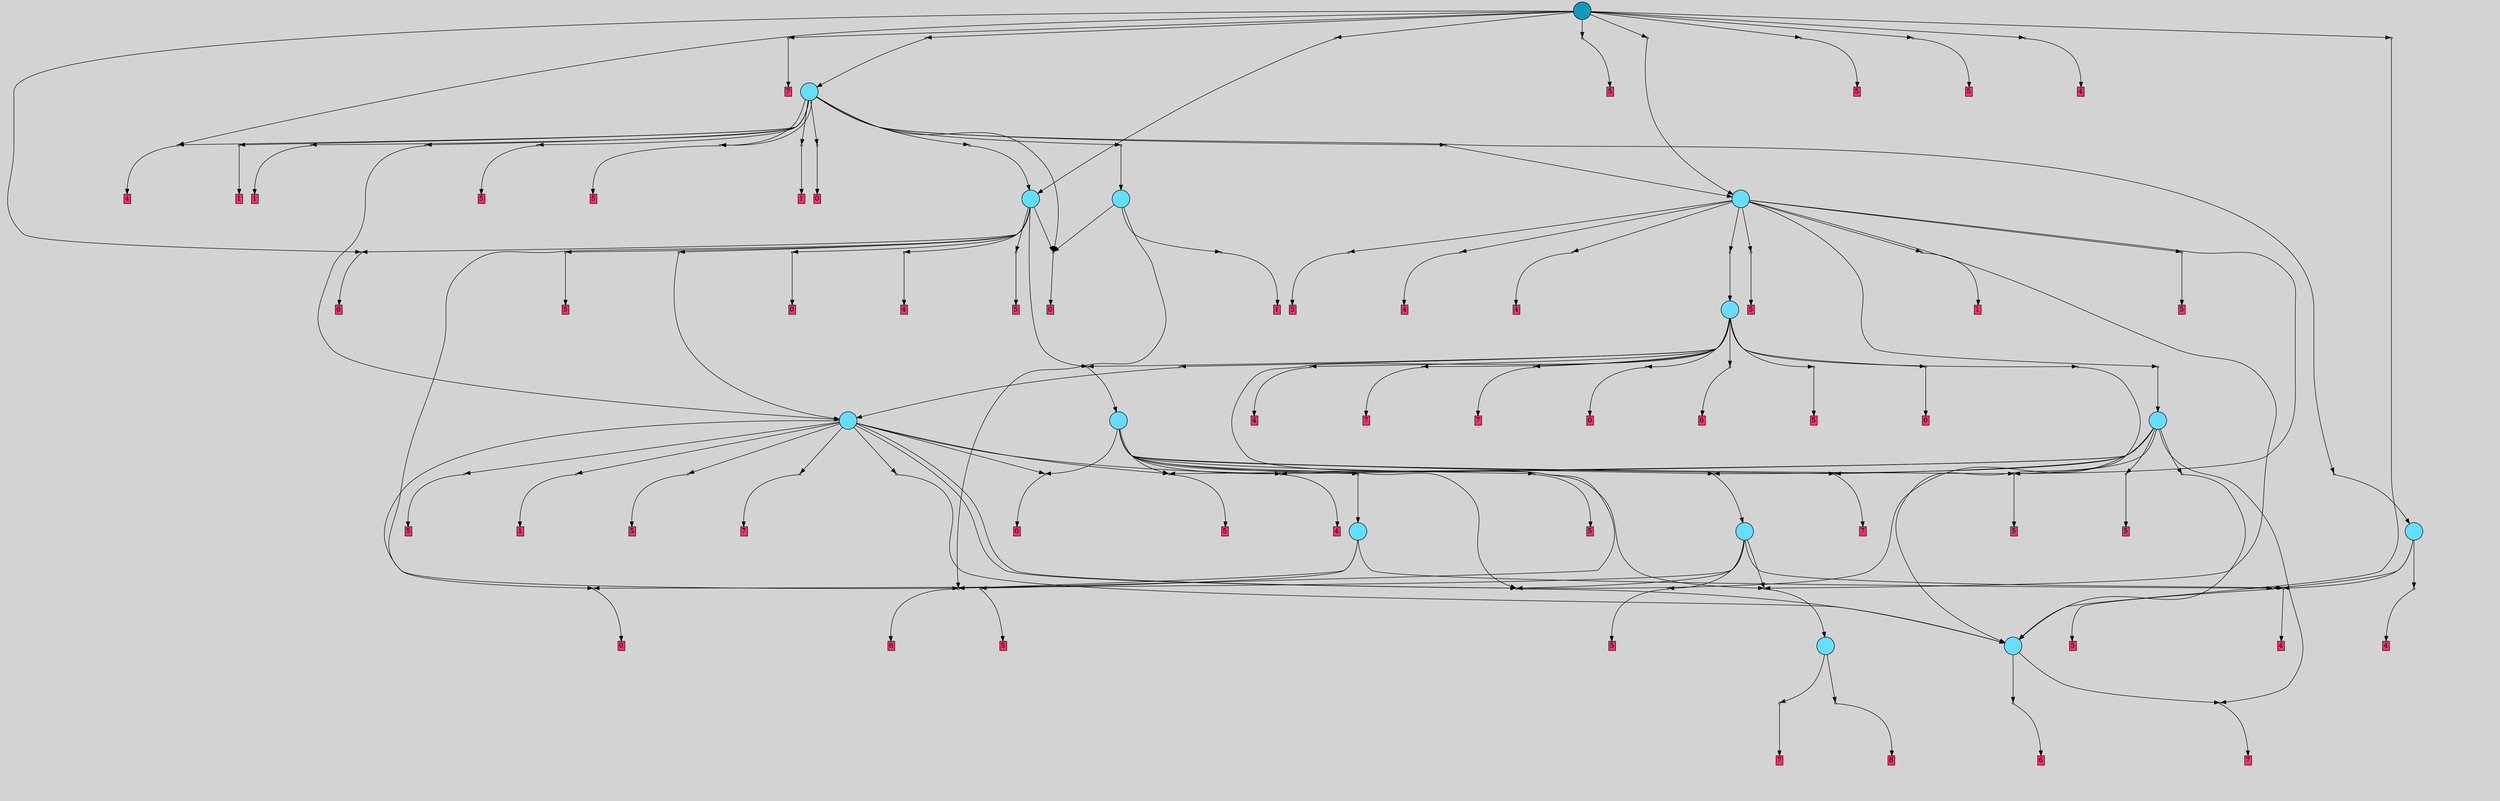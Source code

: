 // File exported with GEGELATI v1.3.1
// On the 2024-04-09 20:12:05
// With the File::TPGGraphDotExporter
digraph{
	graph[pad = "0.212, 0.055" bgcolor = lightgray]
	node[shape=circle style = filled label = ""]
		T0 [fillcolor="#66ddff"]
		T4 [fillcolor="#66ddff"]
		T5 [fillcolor="#66ddff"]
		T6 [fillcolor="#66ddff"]
		T7 [fillcolor="#66ddff"]
		T55 [fillcolor="#66ddff"]
		T128 [fillcolor="#66ddff"]
		T181 [fillcolor="#66ddff"]
		T197 [fillcolor="#66ddff"]
		T337 [fillcolor="#66ddff"]
		T366 [fillcolor="#66ddff"]
		T436 [fillcolor="#66ddff"]
		T609 [fillcolor="#66ddff"]
		T786 [fillcolor="#1199bb"]
		P15662 [fillcolor="#cccccc" shape=point] //
		I15662 [shape=box style=invis label="6|6&4|3#4|4#4|0#4|5&#92;n5|3&3|1#2|7#3|0#4|5&#92;n0|6&1|0#4|4#0|0#4|0&#92;n2|5&0|1#4|2#3|0#3|7&#92;n5|3&4|3#2|0#0|7#0|1&#92;n3|4&4|2#0|7#4|4#3|0&#92;n0|3&0|1#2|1#2|4#0|2&#92;n0|2&4|6#2|3#3|4#2|6&#92;n5|7&2|0#2|6#0|7#4|1&#92;n"]
		P15662 -> I15662[style=invis]
		A10056 [fillcolor="#ff3366" shape=box margin=0.03 width=0 height=0 label="0"]
		T0 -> P15662 -> A10056
		P15663 [fillcolor="#cccccc" shape=point] //
		I15663 [shape=box style=invis label="5|1&2|7#0|3#1|5#1|7&#92;n5|7&3|0#3|7#0|0#2|0&#92;n5|0&1|4#2|6#4|6#4|4&#92;n6|3&2|4#1|1#4|0#4|3&#92;n1|7&1|6#4|5#0|0#0|3&#92;n7|6&1|6#0|7#1|4#3|3&#92;n"]
		P15663 -> I15663[style=invis]
		A10057 [fillcolor="#ff3366" shape=box margin=0.03 width=0 height=0 label="1"]
		T0 -> P15663 -> A10057
		P15664 [fillcolor="#cccccc" shape=point] //
		I15664 [shape=box style=invis label="2|5&2|2#2|5#2|7#0|1&#92;n1|2&0|7#0|3#0|3#1|4&#92;n4|2&2|0#3|1#4|3#0|6&#92;n0|1&3|2#4|5#3|5#0|4&#92;n3|3&1|1#0|6#4|4#3|2&#92;n5|5&1|5#2|6#3|0#3|5&#92;n4|2&1|6#2|1#4|1#4|4&#92;n"]
		P15664 -> I15664[style=invis]
		A10058 [fillcolor="#ff3366" shape=box margin=0.03 width=0 height=0 label="4"]
		T4 -> P15664 -> A10058
		P15665 [fillcolor="#cccccc" shape=point] //
		I15665 [shape=box style=invis label="7|6&1|7#1|4#1|6#3|3&#92;n5|0&1|3#4|5#4|4#0|0&#92;n8|3&1|6#2|4#4|2#2|1&#92;n1|7&1|0#3|6#1|3#1|4&#92;n"]
		P15665 -> I15665[style=invis]
		A10059 [fillcolor="#ff3366" shape=box margin=0.03 width=0 height=0 label="5"]
		T4 -> P15665 -> A10059
		P15666 [fillcolor="#cccccc" shape=point] //
		I15666 [shape=box style=invis label="4|2&0|5#1|7#1|7#4|4&#92;n0|1&3|0#4|3#0|5#1|6&#92;n1|0&1|5#3|5#4|7#0|0&#92;n7|6&3|5#4|2#0|7#2|2&#92;n4|4&2|7#1|6#0|0#4|6&#92;n0|4&3|2#3|7#2|4#3|2&#92;n8|2&4|1#1|1#1|4#1|6&#92;n5|4&1|5#3|0#3|4#2|4&#92;n6|6&2|5#4|7#1|6#0|7&#92;n"]
		P15666 -> I15666[style=invis]
		A10060 [fillcolor="#ff3366" shape=box margin=0.03 width=0 height=0 label="5"]
		T5 -> P15666 -> A10060
		P15667 [fillcolor="#cccccc" shape=point] //
		I15667 [shape=box style=invis label="8|0&0|1#0|7#4|0#2|7&#92;n6|6&3|4#0|3#3|0#2|6&#92;n0|4&3|6#1|0#2|2#1|7&#92;n7|1&2|3#4|5#2|4#4|6&#92;n"]
		P15667 -> I15667[style=invis]
		A10061 [fillcolor="#ff3366" shape=box margin=0.03 width=0 height=0 label="6"]
		T5 -> P15667 -> A10061
		P15668 [fillcolor="#cccccc" shape=point] //
		I15668 [shape=box style=invis label="0|4&2|7#0|1#2|2#1|4&#92;n1|7&4|5#1|2#3|2#1|7&#92;n3|1&0|4#0|3#2|4#0|1&#92;n5|7&3|3#3|7#1|3#4|4&#92;n4|1&3|2#4|6#4|6#4|7&#92;n7|5&3|0#1|5#4|7#4|5&#92;n"]
		P15668 -> I15668[style=invis]
		A10062 [fillcolor="#ff3366" shape=box margin=0.03 width=0 height=0 label="6"]
		T6 -> P15668 -> A10062
		P15669 [fillcolor="#cccccc" shape=point] //
		I15669 [shape=box style=invis label="6|4&1|1#0|2#3|3#4|7&#92;n6|6&0|0#0|5#2|6#4|7&#92;n0|2&2|2#2|0#1|5#3|6&#92;n7|5&4|6#4|6#1|4#4|3&#92;n"]
		P15669 -> I15669[style=invis]
		A10063 [fillcolor="#ff3366" shape=box margin=0.03 width=0 height=0 label="7"]
		T6 -> P15669 -> A10063
		P15670 [fillcolor="#cccccc" shape=point] //
		I15670 [shape=box style=invis label="7|2&2|4#3|5#2|6#1|4&#92;n2|2&3|7#4|5#1|4#4|2&#92;n0|7&4|3#4|5#4|1#3|6&#92;n"]
		P15670 -> I15670[style=invis]
		A10064 [fillcolor="#ff3366" shape=box margin=0.03 width=0 height=0 label="7"]
		T7 -> P15670 -> A10064
		P15671 [fillcolor="#cccccc" shape=point] //
		I15671 [shape=box style=invis label="5|5&0|3#0|2#0|6#1|0&#92;n4|0&4|0#1|4#3|5#1|6&#92;n5|3&1|1#1|2#1|3#0|4&#92;n4|4&3|3#0|6#0|7#1|0&#92;n7|7&2|4#3|6#0|7#2|1&#92;n7|1&3|5#0|1#4|7#3|2&#92;n3|3&1|2#4|7#1|1#0|0&#92;n8|3&1|6#2|0#0|1#0|3&#92;n4|6&1|6#0|3#1|2#2|3&#92;n8|5&2|1#2|5#3|0#4|5&#92;n"]
		P15671 -> I15671[style=invis]
		A10065 [fillcolor="#ff3366" shape=box margin=0.03 width=0 height=0 label="8"]
		T7 -> P15671 -> A10065
		T0 -> P15667
		P15672 [fillcolor="#cccccc" shape=point] //
		I15672 [shape=box style=invis label="0|3&3|5#2|0#3|2#4|0&#92;n7|1&2|2#2|2#3|2#3|0&#92;n6|2&1|1#4|7#0|0#0|4&#92;n3|6&0|3#1|0#2|0#0|2&#92;n4|7&3|0#0|7#4|1#4|3&#92;n7|3&1|7#2|3#3|2#2|4&#92;n4|6&2|5#0|0#3|3#1|2&#92;n4|0&1|5#4|6#2|7#0|1&#92;n3|3&1|2#2|1#0|7#4|4&#92;n3|2&0|4#1|3#3|0#1|6&#92;n"]
		P15672 -> I15672[style=invis]
		A10066 [fillcolor="#ff3366" shape=box margin=0.03 width=0 height=0 label="4"]
		T4 -> P15672 -> A10066
		T5 -> P15665
		P15673 [fillcolor="#cccccc" shape=point] //
		I15673 [shape=box style=invis label="7|6&3|5#4|2#0|7#2|2&#92;n0|1&3|0#4|3#0|5#1|6&#92;n1|0&1|5#3|5#4|7#0|0&#92;n4|2&0|5#1|7#1|7#4|4&#92;n4|4&2|7#1|6#0|0#4|6&#92;n0|4&3|2#3|7#2|4#3|2&#92;n8|2&4|1#1|1#1|4#1|6&#92;n5|4&1|5#3|0#3|4#2|4&#92;n6|6&2|5#4|7#1|0#0|7&#92;n"]
		P15673 -> I15673[style=invis]
		A10067 [fillcolor="#ff3366" shape=box margin=0.03 width=0 height=0 label="5"]
		T55 -> P15673 -> A10067
		P15674 [fillcolor="#cccccc" shape=point] //
		I15674 [shape=box style=invis label="0|4&3|6#3|0#2|2#1|7&#92;n6|0&3|4#3|3#3|0#2|6&#92;n8|4&0|7#1|6#0|0#2|4&#92;n"]
		P15674 -> I15674[style=invis]
		T55 -> P15674 -> T7
		P15675 [fillcolor="#cccccc" shape=point] //
		I15675 [shape=box style=invis label="2|2&3|7#4|5#1|4#4|2&#92;n6|0&3|1#1|0#0|7#1|4&#92;n0|7&4|3#4|5#4|1#3|6&#92;n"]
		P15675 -> I15675[style=invis]
		T55 -> P15675 -> T6
		P15676 [fillcolor="#cccccc" shape=point] //
		I15676 [shape=box style=invis label="2|7&4|5#4|1#0|4#1|5&#92;n4|1&2|7#0|7#2|1#3|3&#92;n4|0&2|2#0|3#4|4#1|0&#92;n8|6&3|1#3|0#4|1#3|6&#92;n8|5&3|1#3|1#0|2#1|3&#92;n3|3&1|2#0|2#1|6#3|0&#92;n3|3&2|5#4|6#0|7#0|5&#92;n2|3&4|7#2|3#3|2#3|4&#92;n2|4&0|6#1|3#0|4#4|5&#92;n"]
		P15676 -> I15676[style=invis]
		A10068 [fillcolor="#ff3366" shape=box margin=0.03 width=0 height=0 label="0"]
		T55 -> P15676 -> A10068
		T55 -> P15672
		T128 -> P15669
		P15677 [fillcolor="#cccccc" shape=point] //
		I15677 [shape=box style=invis label="6|0&3|1#1|0#0|7#1|4&#92;n2|2&0|7#4|5#1|4#4|2&#92;n"]
		P15677 -> I15677[style=invis]
		T128 -> P15677 -> T6
		P15678 [fillcolor="#cccccc" shape=point] //
		I15678 [shape=box style=invis label="4|2&0|5#1|7#1|7#4|4&#92;n0|1&3|0#4|3#0|5#1|6&#92;n1|0&1|5#3|5#4|7#0|0&#92;n7|6&3|5#4|2#0|7#2|2&#92;n4|4&2|7#1|6#0|0#4|6&#92;n0|4&3|2#3|7#2|4#3|2&#92;n4|3&3|0#4|7#3|1#1|5&#92;n8|2&4|1#1|1#3|4#1|6&#92;n5|4&1|5#3|0#3|4#2|4&#92;n6|6&2|5#4|7#1|6#0|7&#92;n"]
		P15678 -> I15678[style=invis]
		A10069 [fillcolor="#ff3366" shape=box margin=0.03 width=0 height=0 label="5"]
		T128 -> P15678 -> A10069
		P15679 [fillcolor="#cccccc" shape=point] //
		I15679 [shape=box style=invis label="0|7&4|2#4|5#4|1#3|6&#92;n6|0&3|1#1|4#4|7#0|4&#92;n7|0&4|0#1|0#2|1#1|7&#92;n"]
		P15679 -> I15679[style=invis]
		T128 -> P15679 -> T55
		P15680 [fillcolor="#cccccc" shape=point] //
		I15680 [shape=box style=invis label="2|0&4|4#1|0#3|6#1|1&#92;n5|5&1|2#3|6#3|0#3|5&#92;n1|2&0|7#0|3#0|3#1|4&#92;n3|1&1|0#0|5#2|0#2|7&#92;n5|5&2|2#2|5#2|7#0|1&#92;n3|5&1|1#0|6#4|4#3|2&#92;n"]
		P15680 -> I15680[style=invis]
		A10070 [fillcolor="#ff3366" shape=box margin=0.03 width=0 height=0 label="4"]
		T128 -> P15680 -> A10070
		P15681 [fillcolor="#cccccc" shape=point] //
		I15681 [shape=box style=invis label="4|2&0|5#1|7#1|7#4|4&#92;n0|1&3|0#4|3#0|5#1|6&#92;n1|0&1|5#3|5#4|7#0|0&#92;n7|6&3|5#3|2#0|7#2|2&#92;n0|4&3|2#3|7#2|4#3|2&#92;n5|4&1|5#3|0#3|4#2|4&#92;n8|2&4|1#1|1#1|4#1|6&#92;n6|6&2|5#4|7#1|6#0|7&#92;n"]
		P15681 -> I15681[style=invis]
		A10071 [fillcolor="#ff3366" shape=box margin=0.03 width=0 height=0 label="5"]
		T128 -> P15681 -> A10071
		P15682 [fillcolor="#cccccc" shape=point] //
		I15682 [shape=box style=invis label="6|6&3|4#2|1#0|7#3|3&#92;n2|7&1|5#3|6#3|5#0|6&#92;n3|1&0|0#0|4#0|7#1|1&#92;n8|7&3|6#3|5#1|4#2|7&#92;n6|7&4|3#0|0#0|5#3|4&#92;n8|1&1|5#0|4#2|6#2|5&#92;n0|2&4|5#2|5#0|6#3|2&#92;n2|0&3|5#4|7#1|1#0|1&#92;n"]
		P15682 -> I15682[style=invis]
		A10072 [fillcolor="#ff3366" shape=box margin=0.03 width=0 height=0 label="5"]
		T128 -> P15682 -> A10072
		P15683 [fillcolor="#cccccc" shape=point] //
		I15683 [shape=box style=invis label="1|1&0|2#3|0#3|4#2|6&#92;n6|4&1|1#0|2#3|3#4|7&#92;n0|2&2|2#2|0#1|5#3|6&#92;n7|5&4|6#4|6#1|4#4|3&#92;n"]
		P15683 -> I15683[style=invis]
		A10073 [fillcolor="#ff3366" shape=box margin=0.03 width=0 height=0 label="7"]
		T128 -> P15683 -> A10073
		T128 -> P15675
		P15684 [fillcolor="#cccccc" shape=point] //
		I15684 [shape=box style=invis label="4|7&3|5#3|6#1|3#2|6&#92;n7|0&3|4#3|5#3|5#0|3&#92;n"]
		P15684 -> I15684[style=invis]
		T181 -> P15684 -> T5
		T181 -> P15679
		T181 -> P15680
		T181 -> P15681
		P15685 [fillcolor="#cccccc" shape=point] //
		I15685 [shape=box style=invis label="8|7&3|6#3|5#1|4#2|7&#92;n3|1&0|0#0|4#0|5#1|1&#92;n6|6&3|4#2|1#0|7#3|3&#92;n3|3&1|1#3|0#1|1#4|7&#92;n1|7&1|2#0|5#1|3#3|7&#92;n8|1&1|5#0|4#2|6#2|5&#92;n6|7&4|3#0|0#0|5#3|7&#92;n2|7&1|5#3|6#3|5#0|6&#92;n6|0&3|5#4|7#1|1#0|1&#92;n"]
		P15685 -> I15685[style=invis]
		A10074 [fillcolor="#ff3366" shape=box margin=0.03 width=0 height=0 label="5"]
		T181 -> P15685 -> A10074
		T181 -> P15683
		T181 -> P15675
		T181 -> P15674
		T181 -> P15682
		P15686 [fillcolor="#cccccc" shape=point] //
		I15686 [shape=box style=invis label="6|6&4|3#4|4#4|0#4|5&#92;n5|3&3|1#2|7#3|0#4|5&#92;n7|0&4|5#2|3#2|3#1|2&#92;n0|3&1|0#4|4#0|0#4|0&#92;n5|3&4|3#2|0#0|7#0|1&#92;n2|5&0|1#4|2#3|0#3|7&#92;n0|3&0|1#2|1#2|4#0|2&#92;n0|2&4|6#2|3#3|4#2|6&#92;n5|7&2|0#4|6#0|7#4|1&#92;n"]
		P15686 -> I15686[style=invis]
		A10075 [fillcolor="#ff3366" shape=box margin=0.03 width=0 height=0 label="0"]
		T181 -> P15686 -> A10075
		T197 -> P15675
		P15687 [fillcolor="#cccccc" shape=point] //
		I15687 [shape=box style=invis label="5|1&2|7#0|3#1|5#1|7&#92;n5|0&1|4#2|6#4|6#4|2&#92;n6|6&2|4#1|1#4|0#4|3&#92;n4|3&4|6#0|1#4|4#4|6&#92;n3|4&3|5#2|5#2|5#3|1&#92;n7|6&1|6#0|7#1|4#3|3&#92;n1|7&1|6#4|5#0|0#0|3&#92;n"]
		P15687 -> I15687[style=invis]
		A10076 [fillcolor="#ff3366" shape=box margin=0.03 width=0 height=0 label="1"]
		T197 -> P15687 -> A10076
		T197 -> P15686
		T197 -> P15682
		P15688 [fillcolor="#cccccc" shape=point] //
		I15688 [shape=box style=invis label="0|4&3|2#3|7#2|4#3|2&#92;n4|2&0|5#1|7#1|7#1|4&#92;n1|4&3|2#4|7#4|5#1|0&#92;n8|7&2|6#1|6#0|0#4|6&#92;n1|0&1|2#3|5#4|7#0|0&#92;n1|0&3|5#0|2#4|2#1|4&#92;n7|6&3|5#4|2#0|7#2|2&#92;n5|4&1|5#3|0#3|4#0|4&#92;n"]
		P15688 -> I15688[style=invis]
		A10077 [fillcolor="#ff3366" shape=box margin=0.03 width=0 height=0 label="5"]
		T197 -> P15688 -> A10077
		P15689 [fillcolor="#cccccc" shape=point] //
		I15689 [shape=box style=invis label="0|2&2|2#2|0#1|2#3|6&#92;n2|0&4|6#3|7#4|4#3|7&#92;n6|3&0|0#0|5#2|6#4|6&#92;n2|1&0|3#4|6#3|7#2|3&#92;n2|4&1|1#4|2#4|2#2|6&#92;n0|6&4|0#2|0#3|1#2|1&#92;n"]
		P15689 -> I15689[style=invis]
		A10078 [fillcolor="#ff3366" shape=box margin=0.03 width=0 height=0 label="7"]
		T197 -> P15689 -> A10078
		T197 -> P15680
		P15690 [fillcolor="#cccccc" shape=point] //
		I15690 [shape=box style=invis label="3|0&2|1#4|5#4|6#4|3&#92;n4|6&2|6#2|0#3|2#1|2&#92;n3|4&2|3#3|2#4|5#1|6&#92;n0|7&1|0#4|2#3|1#2|4&#92;n3|6&2|3#3|3#4|5#4|7&#92;n"]
		P15690 -> I15690[style=invis]
		T197 -> P15690 -> T6
		P15691 [fillcolor="#cccccc" shape=point] //
		I15691 [shape=box style=invis label="3|0&2|1#4|6#3|0#3|5&#92;n4|2&0|5#1|7#1|7#4|4&#92;n1|0&1|5#3|5#4|7#0|0&#92;n0|1&3|0#4|3#0|5#1|6&#92;n0|4&3|2#3|7#2|4#3|2&#92;n5|4&3|5#3|0#3|4#2|4&#92;n6|6&2|5#4|7#1|6#0|7&#92;n6|0&3|5#3|7#2|5#3|2&#92;n"]
		P15691 -> I15691[style=invis]
		A10079 [fillcolor="#ff3366" shape=box margin=0.03 width=0 height=0 label="5"]
		T197 -> P15691 -> A10079
		T197 -> P15676
		T197 -> P15675
		P15692 [fillcolor="#cccccc" shape=point] //
		I15692 [shape=box style=invis label="6|5&2|2#4|1#0|4#1|0&#92;n7|0&4|0#1|5#2|6#1|7&#92;n"]
		P15692 -> I15692[style=invis]
		T337 -> P15692 -> T197
		P15693 [fillcolor="#cccccc" shape=point] //
		I15693 [shape=box style=invis label="0|2&4|5#2|5#0|6#3|2&#92;n3|6&0|1#0|6#1|2#0|7&#92;n8|7&0|6#3|5#1|4#2|7&#92;n5|1&1|0#0|1#4|1#3|1&#92;n8|1&1|5#0|4#2|6#2|5&#92;n2|7&1|5#3|6#3|5#0|6&#92;n6|7&4|3#0|0#0|5#3|4&#92;n2|0&3|5#4|7#1|3#0|1&#92;n"]
		P15693 -> I15693[style=invis]
		A10080 [fillcolor="#ff3366" shape=box margin=0.03 width=0 height=0 label="5"]
		T337 -> P15693 -> A10080
		P15694 [fillcolor="#cccccc" shape=point] //
		I15694 [shape=box style=invis label="4|1&2|3#2|7#3|4#3|5&#92;n5|3&2|1#2|7#3|0#4|1&#92;n5|3&2|2#0|0#4|5#2|2&#92;n5|3&4|3#2|6#0|7#0|5&#92;n6|4&1|6#3|2#4|0#0|5&#92;n3|0&3|7#4|3#1|2#4|7&#92;n5|3&1|5#4|4#0|0#4|7&#92;n4|4&0|7#4|0#4|7#4|5&#92;n"]
		P15694 -> I15694[style=invis]
		A10081 [fillcolor="#ff3366" shape=box margin=0.03 width=0 height=0 label="0"]
		T337 -> P15694 -> A10081
		P15695 [fillcolor="#cccccc" shape=point] //
		I15695 [shape=box style=invis label="4|0&2|3#3|1#3|6#2|3&#92;n0|1&3|2#4|5#3|5#0|4&#92;n4|0&2|0#3|1#4|3#0|6&#92;n5|5&1|5#2|6#3|4#3|5&#92;n4|3&0|7#0|3#0|3#1|4&#92;n6|3&1|1#0|6#4|4#3|2&#92;n5|0&4|7#2|3#4|4#3|3&#92;n2|5&2|2#2|5#2|7#0|1&#92;n4|2&1|6#2|1#4|1#4|4&#92;n"]
		P15695 -> I15695[style=invis]
		A10082 [fillcolor="#ff3366" shape=box margin=0.03 width=0 height=0 label="4"]
		T337 -> P15695 -> A10082
		P15696 [fillcolor="#cccccc" shape=point] //
		I15696 [shape=box style=invis label="5|0&3|7#4|5#1|5#2|2&#92;n"]
		P15696 -> I15696[style=invis]
		A10083 [fillcolor="#ff3366" shape=box margin=0.03 width=0 height=0 label="7"]
		T337 -> P15696 -> A10083
		T337 -> P15667
		P15697 [fillcolor="#cccccc" shape=point] //
		I15697 [shape=box style=invis label="7|0&2|1#1|0#1|7#1|4&#92;n4|0&1|4#3|3#0|6#0|0&#92;n"]
		P15697 -> I15697[style=invis]
		T337 -> P15697 -> T6
		P15698 [fillcolor="#cccccc" shape=point] //
		I15698 [shape=box style=invis label="2|0&4|6#3|7#4|4#3|7&#92;n6|3&0|0#0|5#2|6#4|6&#92;n2|1&0|3#4|6#2|4#2|3&#92;n2|4&1|1#4|2#4|2#2|6&#92;n"]
		P15698 -> I15698[style=invis]
		A10084 [fillcolor="#ff3366" shape=box margin=0.03 width=0 height=0 label="7"]
		T337 -> P15698 -> A10084
		P15699 [fillcolor="#cccccc" shape=point] //
		I15699 [shape=box style=invis label="4|1&2|3#2|7#3|4#3|5&#92;n5|3&4|3#2|6#0|7#0|5&#92;n5|3&2|2#0|0#4|5#2|2&#92;n5|3&2|1#2|7#3|0#4|1&#92;n6|4&1|5#3|2#4|0#0|5&#92;n3|0&3|7#4|3#1|2#4|7&#92;n5|3&1|5#4|4#0|0#4|7&#92;n1|0&1|3#3|3#1|2#4|0&#92;n4|4&0|7#4|0#4|7#4|5&#92;n"]
		P15699 -> I15699[style=invis]
		A10085 [fillcolor="#ff3366" shape=box margin=0.03 width=0 height=0 label="0"]
		T337 -> P15699 -> A10085
		P15700 [fillcolor="#cccccc" shape=point] //
		I15700 [shape=box style=invis label="0|4&3|2#3|7#2|4#3|2&#92;n4|2&0|5#1|7#1|7#4|4&#92;n1|0&1|5#3|5#4|7#0|0&#92;n4|2&0|1#2|2#4|7#2|1&#92;n6|6&2|5#4|7#1|6#0|7&#92;n2|6&3|5#4|2#1|7#2|2&#92;n0|1&3|0#4|3#0|5#1|6&#92;n5|3&1|5#3|0#3|4#2|4&#92;n6|0&3|5#3|7#2|5#3|2&#92;n"]
		P15700 -> I15700[style=invis]
		T337 -> P15700 -> T181
		P15701 [fillcolor="#cccccc" shape=point] //
		I15701 [shape=box style=invis label="0|3&4|7#0|4#3|7#4|4&#92;n6|1&2|4#4|5#2|4#4|4&#92;n8|0&0|1#0|7#4|0#2|7&#92;n1|0&1|3#0|2#0|3#2|1&#92;n"]
		P15701 -> I15701[style=invis]
		A10086 [fillcolor="#ff3366" shape=box margin=0.03 width=0 height=0 label="6"]
		T337 -> P15701 -> A10086
		P15702 [fillcolor="#cccccc" shape=point] //
		I15702 [shape=box style=invis label="0|4&3|6#1|0#2|2#1|7&#92;n1|3&4|5#4|3#1|0#1|5&#92;n6|6&3|4#1|3#0|0#2|6&#92;n7|1&1|3#4|5#2|4#4|6&#92;n8|0&0|1#0|7#4|0#2|7&#92;n3|6&4|3#4|5#4|2#0|2&#92;n"]
		P15702 -> I15702[style=invis]
		T366 -> P15702 -> T128
		P15703 [fillcolor="#cccccc" shape=point] //
		I15703 [shape=box style=invis label="1|4&0|6#1|5#0|0#1|3&#92;n6|3&3|2#3|1#4|6#4|3&#92;n0|2&1|2#1|4#0|1#0|2&#92;n0|0&4|0#4|2#3|0#3|1&#92;n"]
		P15703 -> I15703[style=invis]
		A10087 [fillcolor="#ff3366" shape=box margin=0.03 width=0 height=0 label="1"]
		T366 -> P15703 -> A10087
		P15704 [fillcolor="#cccccc" shape=point] //
		I15704 [shape=box style=invis label="1|0&1|5#0|5#4|7#0|0&#92;n3|0&2|1#4|6#3|0#3|5&#92;n4|2&1|5#1|7#1|7#4|4&#92;n0|4&3|2#3|6#2|4#3|2&#92;n6|6&2|7#4|7#1|6#0|7&#92;n4|3&4|0#4|2#2|6#4|5&#92;n5|4&3|1#3|0#3|4#2|4&#92;n"]
		P15704 -> I15704[style=invis]
		A10088 [fillcolor="#ff3366" shape=box margin=0.03 width=0 height=0 label="5"]
		T366 -> P15704 -> A10088
		T366 -> P15674
		T366 -> P15681
		P15705 [fillcolor="#cccccc" shape=point] //
		I15705 [shape=box style=invis label="0|4&3|2#3|7#2|4#3|2&#92;n6|6&2|5#4|7#1|6#0|7&#92;n2|4&1|6#0|0#1|3#4|1&#92;n5|3&1|5#3|0#3|4#2|4&#92;n5|2&2|2#0|5#1|1#1|2&#92;n0|1&3|0#4|3#0|6#1|6&#92;n6|0&2|5#3|7#2|5#3|2&#92;n4|2&0|5#1|7#1|7#2|4&#92;n"]
		P15705 -> I15705[style=invis]
		T366 -> P15705 -> T337
		P15706 [fillcolor="#cccccc" shape=point] //
		I15706 [shape=box style=invis label="6|0&3|3#2|3#4|5#4|6&#92;n7|0&3|0#2|4#3|1#0|7&#92;n7|5&2|1#2|1#3|2#2|0&#92;n2|6&4|5#2|4#1|0#2|1&#92;n2|6&2|7#4|1#0|5#2|6&#92;n8|7&1|6#2|0#2|6#1|1&#92;n8|1&3|5#4|2#4|3#4|2&#92;n"]
		P15706 -> I15706[style=invis]
		A10089 [fillcolor="#ff3366" shape=box margin=0.03 width=0 height=0 label="5"]
		T366 -> P15706 -> A10089
		P15707 [fillcolor="#cccccc" shape=point] //
		I15707 [shape=box style=invis label="1|1&0|0#1|3#4|1#3|0&#92;n2|6&1|4#1|3#4|2#2|2&#92;n3|3&4|1#0|3#0|1#4|4&#92;n8|5&0|4#3|0#4|3#1|6&#92;n2|0&3|0#1|3#3|3#4|1&#92;n4|0&1|1#2|1#1|3#2|7&#92;n1|7&4|0#0|4#3|4#4|1&#92;n4|6&0|7#4|3#2|0#0|2&#92;n5|5&3|6#1|7#3|7#1|7&#92;n6|3&4|7#4|5#2|6#2|4&#92;n"]
		P15707 -> I15707[style=invis]
		A10090 [fillcolor="#ff3366" shape=box margin=0.03 width=0 height=0 label="4"]
		T366 -> P15707 -> A10090
		P15708 [fillcolor="#cccccc" shape=point] //
		I15708 [shape=box style=invis label="4|6&2|5#0|0#3|3#1|2&#92;n6|2&1|1#4|7#0|0#0|4&#92;n3|6&0|3#1|0#2|0#0|2&#92;n4|7&3|0#0|7#4|1#4|3&#92;n7|3&1|7#2|3#3|2#2|4&#92;n0|3&3|5#2|0#3|2#4|0&#92;n4|0&1|5#4|6#2|7#0|1&#92;n3|3&1|2#2|1#0|7#4|4&#92;n3|2&2|4#1|3#3|0#1|6&#92;n"]
		P15708 -> I15708[style=invis]
		A10091 [fillcolor="#ff3366" shape=box margin=0.03 width=0 height=0 label="4"]
		T366 -> P15708 -> A10091
		P15709 [fillcolor="#cccccc" shape=point] //
		I15709 [shape=box style=invis label="0|2&4|5#2|5#0|6#3|2&#92;n3|6&0|1#0|6#1|2#0|7&#92;n3|1&0|0#0|4#0|7#1|1&#92;n8|7&3|6#3|5#1|4#2|7&#92;n6|7&4|3#0|0#0|5#3|4&#92;n8|1&1|5#0|4#2|6#2|5&#92;n2|7&1|5#3|6#3|5#0|6&#92;n2|0&3|5#4|7#1|3#0|1&#92;n"]
		P15709 -> I15709[style=invis]
		A10092 [fillcolor="#ff3366" shape=box margin=0.03 width=0 height=0 label="5"]
		T366 -> P15709 -> A10092
		P15710 [fillcolor="#cccccc" shape=point] //
		I15710 [shape=box style=invis label="0|7&4|2#4|5#4|1#3|6&#92;n7|0&4|0#1|5#2|5#1|7&#92;n6|5&2|2#4|1#0|4#1|0&#92;n"]
		P15710 -> I15710[style=invis]
		T436 -> P15710 -> T197
		P15711 [fillcolor="#cccccc" shape=point] //
		I15711 [shape=box style=invis label="0|2&4|6#2|3#3|4#2|6&#92;n5|3&3|1#2|7#3|0#4|5&#92;n7|0&4|5#2|3#2|3#1|2&#92;n5|0&0|1#4|0#4|3#1|4&#92;n0|3&1|0#4|4#0|0#4|0&#92;n5|3&4|3#2|0#0|7#0|1&#92;n2|5&0|1#4|2#3|0#3|7&#92;n0|3&0|1#2|1#2|4#0|2&#92;n2|6&4|3#4|4#4|0#4|5&#92;n"]
		P15711 -> I15711[style=invis]
		A10093 [fillcolor="#ff3366" shape=box margin=0.03 width=0 height=0 label="0"]
		T436 -> P15711 -> A10093
		P15712 [fillcolor="#cccccc" shape=point] //
		I15712 [shape=box style=invis label="0|0&0|2#1|1#1|4#0|7&#92;n8|1&2|3#2|3#4|6#1|4&#92;n5|5&1|5#1|3#3|4#4|5&#92;n1|6&2|7#0|7#1|3#3|2&#92;n6|3&1|1#0|6#4|4#0|2&#92;n0|3&0|4#0|0#0|0#1|0&#92;n2|7&1|2#1|6#1|4#3|3&#92;n0|1&3|2#4|5#4|5#0|4&#92;n4|2&0|5#0|2#2|6#4|2&#92;n1|7&4|0#3|4#2|2#1|6&#92;n"]
		P15712 -> I15712[style=invis]
		A10094 [fillcolor="#ff3366" shape=box margin=0.03 width=0 height=0 label="4"]
		T436 -> P15712 -> A10094
		P15713 [fillcolor="#cccccc" shape=point] //
		I15713 [shape=box style=invis label="2|0&3|5#4|7#1|1#0|1&#92;n2|7&1|5#3|6#3|5#0|6&#92;n3|1&0|0#0|4#0|7#1|1&#92;n8|7&3|6#3|5#1|4#2|7&#92;n6|7&4|3#0|0#0|5#3|4&#92;n8|1&1|5#0|4#4|6#2|5&#92;n0|2&4|5#2|5#0|6#3|2&#92;n6|6&3|4#2|1#0|7#3|3&#92;n"]
		P15713 -> I15713[style=invis]
		A10095 [fillcolor="#ff3366" shape=box margin=0.03 width=0 height=0 label="5"]
		T436 -> P15713 -> A10095
		T436 -> P15700
		P15714 [fillcolor="#cccccc" shape=point] //
		I15714 [shape=box style=invis label="7|1&2|3#4|5#2|4#4|6&#92;n5|6&3|0#4|0#2|4#4|1&#92;n2|0&4|2#3|4#2|0#0|5&#92;n0|7&3|3#1|4#4|5#4|2&#92;n6|6&3|4#0|3#3|0#2|5&#92;n"]
		P15714 -> I15714[style=invis]
		A10096 [fillcolor="#ff3366" shape=box margin=0.03 width=0 height=0 label="6"]
		T436 -> P15714 -> A10096
		T436 -> P15662
		T436 -> P15667
		P15715 [fillcolor="#cccccc" shape=point] //
		I15715 [shape=box style=invis label="4|2&0|5#1|7#1|7#4|4&#92;n6|6&2|5#4|7#1|6#0|7&#92;n1|0&1|5#3|5#4|7#0|0&#92;n7|6&3|5#3|2#0|7#2|2&#92;n5|4&1|5#3|0#4|4#2|4&#92;n8|2&4|1#1|1#1|4#1|6&#92;n0|1&3|0#4|3#0|5#1|6&#92;n"]
		P15715 -> I15715[style=invis]
		A10097 [fillcolor="#ff3366" shape=box margin=0.03 width=0 height=0 label="5"]
		T436 -> P15715 -> A10097
		P15716 [fillcolor="#cccccc" shape=point] //
		I15716 [shape=box style=invis label="6|1&4|4#0|7#4|7#0|2&#92;n3|4&4|3#3|0#3|5#1|3&#92;n3|1&0|1#4|4#4|4#2|1&#92;n4|1&3|3#0|4#1|0#3|2&#92;n6|1&3|6#3|5#0|4#4|2&#92;n8|3&4|2#3|5#2|2#3|5&#92;n7|0&4|4#1|7#1|4#2|1&#92;n2|6&0|3#4|6#0|1#0|0&#92;n"]
		P15716 -> I15716[style=invis]
		A10098 [fillcolor="#ff3366" shape=box margin=0.03 width=0 height=0 label="4"]
		T609 -> P15716 -> A10098
		P15717 [fillcolor="#cccccc" shape=point] //
		I15717 [shape=box style=invis label="0|2&4|3#2|5#0|6#3|6&#92;n8|2&3|7#3|5#3|2#1|3&#92;n8|1&1|5#1|4#4|6#2|4&#92;n5|0&3|7#3|6#2|0#4|0&#92;n4|3&3|0#4|6#1|1#0|1&#92;n2|0&3|6#4|7#1|1#0|1&#92;n0|6&3|4#2|7#0|7#3|3&#92;n7|1&3|2#3|2#3|0#2|5&#92;n"]
		P15717 -> I15717[style=invis]
		T609 -> P15717 -> T366
		P15718 [fillcolor="#cccccc" shape=point] //
		I15718 [shape=box style=invis label="7|1&1|7#0|3#2|6#0|5&#92;n0|6&2|7#0|0#0|7#0|4&#92;n4|1&0|0#0|3#1|5#2|0&#92;n8|0&0|0#3|7#2|3#4|3&#92;n3|7&3|2#2|2#3|2#4|2&#92;n"]
		P15718 -> I15718[style=invis]
		T609 -> P15718 -> T197
		P15719 [fillcolor="#cccccc" shape=point] //
		I15719 [shape=box style=invis label="8|2&4|1#0|1#1|4#1|6&#92;n0|7&2|0#0|0#0|0#3|2&#92;n4|2&0|5#1|7#1|7#4|4&#92;n0|6&3|2#3|7#2|4#3|2&#92;n6|1&2|5#4|7#1|6#0|7&#92;n1|0&2|5#3|5#4|7#0|0&#92;n"]
		P15719 -> I15719[style=invis]
		A10099 [fillcolor="#ff3366" shape=box margin=0.03 width=0 height=0 label="5"]
		T609 -> P15719 -> A10099
		P15720 [fillcolor="#cccccc" shape=point] //
		I15720 [shape=box style=invis label="8|3&3|3#3|5#0|2#1|4&#92;n5|3&3|1#2|7#3|0#4|5&#92;n6|6&4|3#4|4#4|0#4|5&#92;n0|3&1|0#4|4#0|0#4|0&#92;n5|7&2|0#4|6#0|7#4|1&#92;n0|3&3|1#2|1#2|4#0|2&#92;n7|1&4|4#4|3#2|7#4|7&#92;n7|0&4|5#2|7#2|3#1|2&#92;n"]
		P15720 -> I15720[style=invis]
		A10100 [fillcolor="#ff3366" shape=box margin=0.03 width=0 height=0 label="0"]
		T609 -> P15720 -> A10100
		P15721 [fillcolor="#cccccc" shape=point] //
		I15721 [shape=box style=invis label="1|3&2|5#4|7#3|1#2|4&#92;n0|5&2|5#1|6#0|5#0|2&#92;n5|6&2|1#3|6#2|7#4|4&#92;n4|0&4|5#2|0#1|1#2|2&#92;n4|6&2|4#1|4#0|3#2|4&#92;n7|2&1|4#3|7#3|2#4|5&#92;n6|3&0|5#2|2#0|1#0|3&#92;n2|1&1|6#3|6#3|5#0|6&#92;n4|7&4|1#4|7#4|5#4|3&#92;n"]
		P15721 -> I15721[style=invis]
		A10101 [fillcolor="#ff3366" shape=box margin=0.03 width=0 height=0 label="5"]
		T609 -> P15721 -> A10101
		P15722 [fillcolor="#cccccc" shape=point] //
		I15722 [shape=box style=invis label="3|2&0|4#3|7#1|5#3|4&#92;n5|0&3|4#0|7#3|1#1|7&#92;n0|0&1|3#1|7#2|7#0|2&#92;n3|6&2|5#2|4#1|2#2|6&#92;n6|4&1|1#1|5#0|5#1|4&#92;n0|6&2|2#3|5#2|5#1|2&#92;n4|7&2|6#4|0#0|2#1|0&#92;n"]
		P15722 -> I15722[style=invis]
		A10102 [fillcolor="#ff3366" shape=box margin=0.03 width=0 height=0 label="1"]
		T609 -> P15722 -> A10102
		T609 -> P15719
		P15723 [fillcolor="#cccccc" shape=point] //
		I15723 [shape=box style=invis label="3|0&3|1#0|7#0|4#3|3&#92;n0|6&2|2#3|5#2|5#1|2&#92;n3|7&2|1#3|2#2|7#0|4&#92;n3|2&1|4#3|7#1|3#3|4&#92;n0|1&2|3#1|5#2|4#4|6&#92;n"]
		P15723 -> I15723[style=invis]
		T609 -> P15723 -> T436
		P15724 [fillcolor="#cccccc" shape=point] //
		I15724 [shape=box style=invis label="1|6&4|1#0|1#0|5#1|7&#92;n2|2&3|3#0|0#1|7#3|4&#92;n0|2&3|2#4|7#2|4#1|2&#92;n0|3&0|6#2|0#3|6#3|7&#92;n4|2&2|7#4|3#4|6#2|1&#92;n4|0&3|2#1|0#3|4#1|5&#92;n"]
		P15724 -> I15724[style=invis]
		T609 -> P15724 -> T4
		P15725 [fillcolor="#cccccc" shape=point] //
		I15725 [shape=box style=invis label="5|5&0|2#3|4#4|3#3|3&#92;n1|2&1|2#3|6#4|0#1|2&#92;n5|0&4|3#0|4#2|7#3|5&#92;n6|1&2|3#1|4#0|5#4|2&#92;n3|1&3|0#1|3#3|5#1|6&#92;n2|4&2|6#0|3#2|5#1|6&#92;n5|2&2|5#4|2#3|0#4|5&#92;n5|0&4|0#2|3#3|0#1|6&#92;n"]
		P15725 -> I15725[style=invis]
		T609 -> P15725 -> T0
		P15726 [fillcolor="#cccccc" shape=point] //
		I15726 [shape=box style=invis label="0|0&4|0#4|2#3|7#3|1&#92;n6|3&3|2#3|1#4|6#4|3&#92;n0|2&1|2#1|4#0|1#0|2&#92;n1|4&0|6#1|5#0|0#1|3&#92;n"]
		P15726 -> I15726[style=invis]
		A10103 [fillcolor="#ff3366" shape=box margin=0.03 width=0 height=0 label="1"]
		T609 -> P15726 -> A10103
		T609 -> P15662
		P15727 [fillcolor="#cccccc" shape=point] //
		I15727 [shape=box style=invis label="3|2&1|4#3|7#1|5#3|4&#92;n5|0&3|4#0|7#3|1#1|7&#92;n3|6&2|5#2|4#1|2#2|6&#92;n6|4&1|1#1|5#0|5#1|4&#92;n0|6&2|2#3|5#2|5#1|2&#92;n4|7&2|6#4|0#0|2#1|0&#92;n3|7&2|1#3|2#2|7#0|4&#92;n"]
		P15727 -> I15727[style=invis]
		A10104 [fillcolor="#ff3366" shape=box margin=0.03 width=0 height=0 label="1"]
		T609 -> P15727 -> A10104
		P15728 [fillcolor="#cccccc" shape=point] //
		I15728 [shape=box style=invis label="2|0&3|7#4|5#1|5#2|3&#92;n"]
		P15728 -> I15728[style=invis]
		A10105 [fillcolor="#ff3366" shape=box margin=0.03 width=0 height=0 label="7"]
		T786 -> P15728 -> A10105
		P15729 [fillcolor="#cccccc" shape=point] //
		I15729 [shape=box style=invis label="7|0&1|4#4|3#4|4#1|3&#92;n5|1&4|3#2|7#2|4#4|0&#92;n"]
		P15729 -> I15729[style=invis]
		T786 -> P15729 -> T609
		P15730 [fillcolor="#cccccc" shape=point] //
		I15730 [shape=box style=invis label="3|0&3|1#0|7#0|4#3|3&#92;n4|7&2|6#4|0#0|2#1|0&#92;n0|1&2|3#1|5#2|4#3|6&#92;n3|2&1|4#3|7#1|3#3|4&#92;n0|6&2|2#3|5#2|5#1|2&#92;n3|7&2|1#3|2#2|7#0|4&#92;n3|6&2|5#2|1#1|2#2|6&#92;n"]
		P15730 -> I15730[style=invis]
		T786 -> P15730 -> T436
		T786 -> P15714
		P15731 [fillcolor="#cccccc" shape=point] //
		I15731 [shape=box style=invis label="3|0&2|1#4|6#3|0#3|5&#92;n4|2&0|5#1|7#1|7#4|4&#92;n1|0&1|5#3|5#4|7#0|0&#92;n5|4&1|5#3|0#3|4#2|4&#92;n7|6&3|5#4|2#1|7#2|2&#92;n0|4&3|2#3|7#2|4#3|2&#92;n0|1&3|0#4|3#0|5#1|6&#92;n6|6&2|5#4|7#1|6#0|7&#92;n6|0&3|5#3|7#2|5#3|2&#92;n"]
		P15731 -> I15731[style=invis]
		A10106 [fillcolor="#ff3366" shape=box margin=0.03 width=0 height=0 label="5"]
		T786 -> P15731 -> A10106
		P15732 [fillcolor="#cccccc" shape=point] //
		I15732 [shape=box style=invis label="2|7&1|5#3|6#4|5#4|6&#92;n0|6&3|4#2|7#0|7#3|3&#92;n5|6&4|6#3|2#0|4#1|6&#92;n7|1&3|2#3|2#3|0#2|5&#92;n5|0&3|7#3|6#2|0#4|0&#92;n4|3&3|0#3|6#1|1#0|1&#92;n2|0&3|6#4|7#1|1#0|1&#92;n0|2&4|3#2|5#0|6#3|6&#92;n8|1&1|5#1|4#4|6#2|4&#92;n"]
		P15732 -> I15732[style=invis]
		T786 -> P15732 -> T366
		P15733 [fillcolor="#cccccc" shape=point] //
		I15733 [shape=box style=invis label="7|1&3|7#4|2#0|7#3|5&#92;n0|0&0|2#3|7#2|6#3|2&#92;n8|6&4|5#3|1#0|7#0|5&#92;n4|6&3|1#2|4#0|3#0|2&#92;n4|1&3|2#2|4#1|1#0|6&#92;n0|1&2|4#3|6#3|5#2|3&#92;n"]
		P15733 -> I15733[style=invis]
		A10107 [fillcolor="#ff3366" shape=box margin=0.03 width=0 height=0 label="5"]
		T786 -> P15733 -> A10107
		P15734 [fillcolor="#cccccc" shape=point] //
		I15734 [shape=box style=invis label="6|6&3|7#2|0#0|7#3|3&#92;n6|7&4|7#3|4#2|6#4|7&#92;n6|6&1|5#0|0#0|6#1|1&#92;n4|0&2|3#2|2#0|4#0|1&#92;n3|3&0|6#0|6#0|6#3|7&#92;n1|1&2|6#4|5#2|7#1|1&#92;n7|2&1|6#3|2#1|1#3|2&#92;n7|7&3|6#4|5#1|4#0|7&#92;n6|5&0|2#1|5#1|0#4|5&#92;n"]
		P15734 -> I15734[style=invis]
		A10108 [fillcolor="#ff3366" shape=box margin=0.03 width=0 height=0 label="5"]
		T786 -> P15734 -> A10108
		T786 -> P15716
		P15735 [fillcolor="#cccccc" shape=point] //
		I15735 [shape=box style=invis label="1|1&0|0#1|3#4|1#3|0&#92;n2|6&1|4#1|3#4|2#2|2&#92;n4|6&0|7#4|3#2|0#0|2&#92;n2|0&3|0#1|3#3|3#4|1&#92;n4|0&1|1#2|1#1|3#2|7&#92;n1|7&4|0#0|4#3|4#4|1&#92;n3|3&4|1#0|3#0|1#4|4&#92;n5|5&3|6#1|7#4|7#1|7&#92;n6|3&4|7#4|5#2|6#2|4&#92;n"]
		P15735 -> I15735[style=invis]
		A10109 [fillcolor="#ff3366" shape=box margin=0.03 width=0 height=0 label="4"]
		T786 -> P15735 -> A10109
		P15736 [fillcolor="#cccccc" shape=point] //
		I15736 [shape=box style=invis label="4|5&4|6#4|4#4|1#2|4&#92;n4|0&4|7#3|7#2|2#1|3&#92;n4|1&0|5#1|3#3|6#0|4&#92;n7|1&2|0#4|5#2|4#4|7&#92;n0|1&2|3#0|0#4|1#0|6&#92;n1|3&3|5#2|6#0|0#2|0&#92;n"]
		P15736 -> I15736[style=invis]
		T786 -> P15736 -> T6
		{ rank= same T786 }
}

